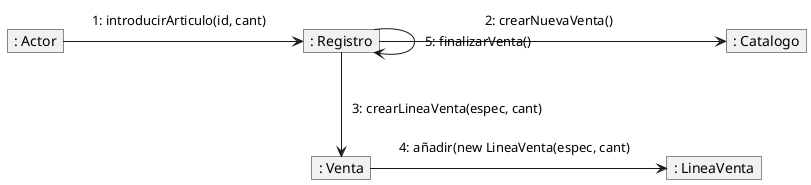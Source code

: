 @startuml "diagramaColaboracion"

skinparam noteBackgroundColor transparent
skinparam noteBorderColor transparent
hide members

object ": Actor" as user
object ": Registro" as registro
object ": Venta" as venta
object ": LineaVenta" as lineaVenta
object ": Catalogo" as catalogo

user -r-> registro
note on link
    1: introducirArticulo(id, cant)
end note

registro -r-> catalogo
note on link
    2: crearNuevaVenta()
end note

registro -d-> venta
note on link
    3: crearLineaVenta(espec, cant)
end note

venta -r-> lineaVenta
note on link
    4: añadir(new LineaVenta(espec, cant)
end note

registro -r-> registro
note on link
    5: finalizarVenta()
end note

@enduml
